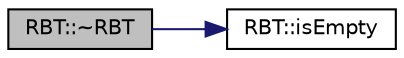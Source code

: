 digraph "RBT::~RBT"
{
  edge [fontname="Helvetica",fontsize="10",labelfontname="Helvetica",labelfontsize="10"];
  node [fontname="Helvetica",fontsize="10",shape=record];
  rankdir="LR";
  Node1 [label="RBT::~RBT",height=0.2,width=0.4,color="black", fillcolor="grey75", style="filled", fontcolor="black"];
  Node1 -> Node2 [color="midnightblue",fontsize="10",style="solid"];
  Node2 [label="RBT::isEmpty",height=0.2,width=0.4,color="black", fillcolor="white", style="filled",URL="$class_r_b_t.html#ac050cefa293a6e63bfff6b95af7f9eb1"];
}
